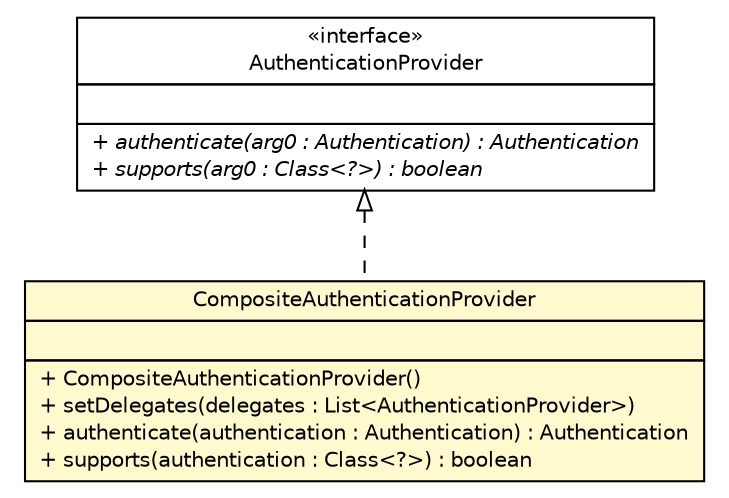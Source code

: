 #!/usr/local/bin/dot
#
# Class diagram 
# Generated by UMLGraph version R5_6-24-gf6e263 (http://www.umlgraph.org/)
#

digraph G {
	edge [fontname="Helvetica",fontsize=10,labelfontname="Helvetica",labelfontsize=10];
	node [fontname="Helvetica",fontsize=10,shape=plaintext];
	nodesep=0.25;
	ranksep=0.5;
	// cn.home1.oss.lib.security.CompositeAuthenticationProvider
	c1767 [label=<<table title="cn.home1.oss.lib.security.CompositeAuthenticationProvider" border="0" cellborder="1" cellspacing="0" cellpadding="2" port="p" bgcolor="lemonChiffon" href="./CompositeAuthenticationProvider.html">
		<tr><td><table border="0" cellspacing="0" cellpadding="1">
<tr><td align="center" balign="center"> CompositeAuthenticationProvider </td></tr>
		</table></td></tr>
		<tr><td><table border="0" cellspacing="0" cellpadding="1">
<tr><td align="left" balign="left">  </td></tr>
		</table></td></tr>
		<tr><td><table border="0" cellspacing="0" cellpadding="1">
<tr><td align="left" balign="left"> + CompositeAuthenticationProvider() </td></tr>
<tr><td align="left" balign="left"> + setDelegates(delegates : List&lt;AuthenticationProvider&gt;) </td></tr>
<tr><td align="left" balign="left"> + authenticate(authentication : Authentication) : Authentication </td></tr>
<tr><td align="left" balign="left"> + supports(authentication : Class&lt;?&gt;) : boolean </td></tr>
		</table></td></tr>
		</table>>, URL="./CompositeAuthenticationProvider.html", fontname="Helvetica", fontcolor="black", fontsize=10.0];
	//cn.home1.oss.lib.security.CompositeAuthenticationProvider implements org.springframework.security.authentication.AuthenticationProvider
	c1817:p -> c1767:p [dir=back,arrowtail=empty,style=dashed];
	// org.springframework.security.authentication.AuthenticationProvider
	c1817 [label=<<table title="org.springframework.security.authentication.AuthenticationProvider" border="0" cellborder="1" cellspacing="0" cellpadding="2" port="p" href="http://java.sun.com/j2se/1.4.2/docs/api/org/springframework/security/authentication/AuthenticationProvider.html">
		<tr><td><table border="0" cellspacing="0" cellpadding="1">
<tr><td align="center" balign="center"> &#171;interface&#187; </td></tr>
<tr><td align="center" balign="center"> AuthenticationProvider </td></tr>
		</table></td></tr>
		<tr><td><table border="0" cellspacing="0" cellpadding="1">
<tr><td align="left" balign="left">  </td></tr>
		</table></td></tr>
		<tr><td><table border="0" cellspacing="0" cellpadding="1">
<tr><td align="left" balign="left"><font face="Helvetica-Oblique" point-size="10.0"> + authenticate(arg0 : Authentication) : Authentication </font></td></tr>
<tr><td align="left" balign="left"><font face="Helvetica-Oblique" point-size="10.0"> + supports(arg0 : Class&lt;?&gt;) : boolean </font></td></tr>
		</table></td></tr>
		</table>>, URL="http://java.sun.com/j2se/1.4.2/docs/api/org/springframework/security/authentication/AuthenticationProvider.html", fontname="Helvetica", fontcolor="black", fontsize=10.0];
}

